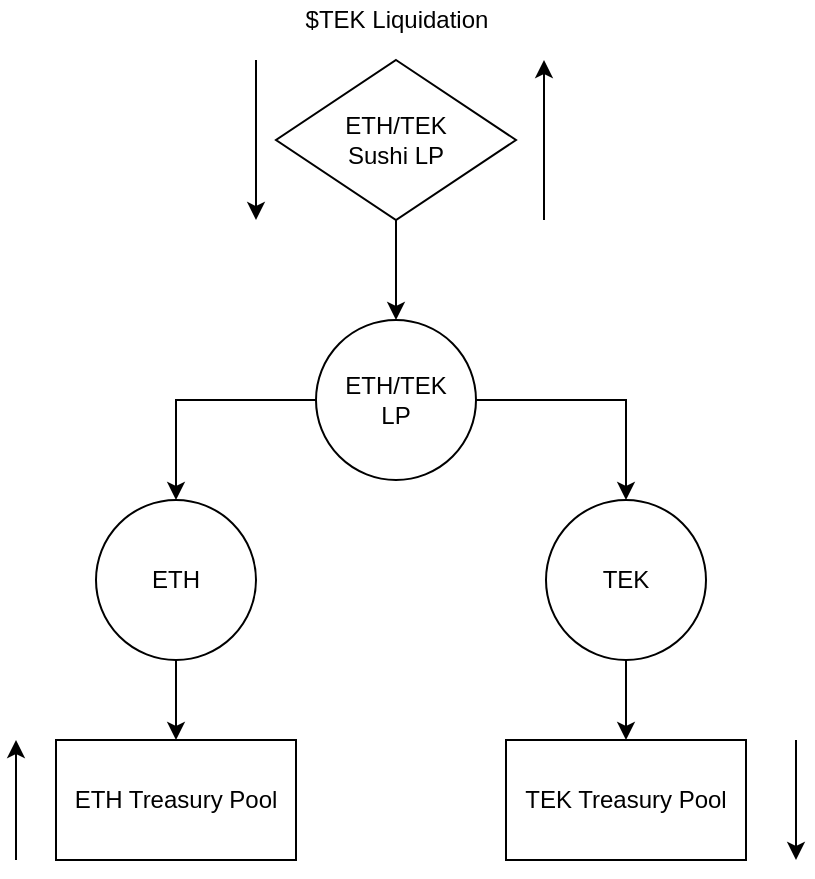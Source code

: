 <mxfile version="15.0.6" type="github">
  <diagram id="Lt5d1Jk3WITf66Sj225D" name="Page-1">
    <mxGraphModel dx="1422" dy="794" grid="1" gridSize="10" guides="1" tooltips="1" connect="1" arrows="1" fold="1" page="1" pageScale="1" pageWidth="850" pageHeight="1100" math="0" shadow="0">
      <root>
        <mxCell id="0" />
        <mxCell id="1" parent="0" />
        <mxCell id="p8ouwrn4z9fZp3xGVTwj-5" style="edgeStyle=orthogonalEdgeStyle;rounded=0;orthogonalLoop=1;jettySize=auto;html=1;entryX=0.5;entryY=0;entryDx=0;entryDy=0;" edge="1" parent="1" source="p8ouwrn4z9fZp3xGVTwj-1" target="p8ouwrn4z9fZp3xGVTwj-4">
          <mxGeometry relative="1" as="geometry" />
        </mxCell>
        <mxCell id="p8ouwrn4z9fZp3xGVTwj-1" value="ETH/TEK&lt;br&gt;Sushi LP" style="rhombus;whiteSpace=wrap;html=1;" vertex="1" parent="1">
          <mxGeometry x="290" y="40" width="120" height="80" as="geometry" />
        </mxCell>
        <mxCell id="p8ouwrn4z9fZp3xGVTwj-2" value="" style="endArrow=classic;html=1;" edge="1" parent="1">
          <mxGeometry width="50" height="50" relative="1" as="geometry">
            <mxPoint x="424" y="120" as="sourcePoint" />
            <mxPoint x="424" y="40" as="targetPoint" />
            <Array as="points">
              <mxPoint x="424" y="75" />
            </Array>
          </mxGeometry>
        </mxCell>
        <mxCell id="p8ouwrn4z9fZp3xGVTwj-3" value="" style="endArrow=classic;html=1;" edge="1" parent="1">
          <mxGeometry width="50" height="50" relative="1" as="geometry">
            <mxPoint x="280" y="40" as="sourcePoint" />
            <mxPoint x="280" y="120" as="targetPoint" />
          </mxGeometry>
        </mxCell>
        <mxCell id="p8ouwrn4z9fZp3xGVTwj-8" style="edgeStyle=orthogonalEdgeStyle;rounded=0;orthogonalLoop=1;jettySize=auto;html=1;entryX=0.5;entryY=0;entryDx=0;entryDy=0;" edge="1" parent="1" source="p8ouwrn4z9fZp3xGVTwj-4" target="p8ouwrn4z9fZp3xGVTwj-6">
          <mxGeometry relative="1" as="geometry" />
        </mxCell>
        <mxCell id="p8ouwrn4z9fZp3xGVTwj-9" style="edgeStyle=orthogonalEdgeStyle;rounded=0;orthogonalLoop=1;jettySize=auto;html=1;" edge="1" parent="1" source="p8ouwrn4z9fZp3xGVTwj-4" target="p8ouwrn4z9fZp3xGVTwj-7">
          <mxGeometry relative="1" as="geometry" />
        </mxCell>
        <mxCell id="p8ouwrn4z9fZp3xGVTwj-4" value="ETH/TEK&lt;br&gt;LP" style="ellipse;whiteSpace=wrap;html=1;aspect=fixed;" vertex="1" parent="1">
          <mxGeometry x="310" y="170" width="80" height="80" as="geometry" />
        </mxCell>
        <mxCell id="p8ouwrn4z9fZp3xGVTwj-14" style="edgeStyle=orthogonalEdgeStyle;rounded=0;orthogonalLoop=1;jettySize=auto;html=1;entryX=0.5;entryY=0;entryDx=0;entryDy=0;" edge="1" parent="1" source="p8ouwrn4z9fZp3xGVTwj-6" target="p8ouwrn4z9fZp3xGVTwj-11">
          <mxGeometry relative="1" as="geometry" />
        </mxCell>
        <mxCell id="p8ouwrn4z9fZp3xGVTwj-6" value="ETH" style="ellipse;whiteSpace=wrap;html=1;aspect=fixed;" vertex="1" parent="1">
          <mxGeometry x="200" y="260" width="80" height="80" as="geometry" />
        </mxCell>
        <mxCell id="p8ouwrn4z9fZp3xGVTwj-13" style="edgeStyle=orthogonalEdgeStyle;rounded=0;orthogonalLoop=1;jettySize=auto;html=1;entryX=0.5;entryY=0;entryDx=0;entryDy=0;" edge="1" parent="1" source="p8ouwrn4z9fZp3xGVTwj-7" target="p8ouwrn4z9fZp3xGVTwj-12">
          <mxGeometry relative="1" as="geometry" />
        </mxCell>
        <mxCell id="p8ouwrn4z9fZp3xGVTwj-7" value="TEK" style="ellipse;whiteSpace=wrap;html=1;aspect=fixed;" vertex="1" parent="1">
          <mxGeometry x="425" y="260" width="80" height="80" as="geometry" />
        </mxCell>
        <mxCell id="p8ouwrn4z9fZp3xGVTwj-11" value="ETH Treasury Pool" style="rounded=0;whiteSpace=wrap;html=1;" vertex="1" parent="1">
          <mxGeometry x="180" y="380" width="120" height="60" as="geometry" />
        </mxCell>
        <mxCell id="p8ouwrn4z9fZp3xGVTwj-12" value="TEK Treasury Pool" style="rounded=0;whiteSpace=wrap;html=1;" vertex="1" parent="1">
          <mxGeometry x="405" y="380" width="120" height="60" as="geometry" />
        </mxCell>
        <mxCell id="p8ouwrn4z9fZp3xGVTwj-17" value="" style="endArrow=classic;html=1;" edge="1" parent="1">
          <mxGeometry width="50" height="50" relative="1" as="geometry">
            <mxPoint x="160" y="440" as="sourcePoint" />
            <mxPoint x="160" y="380" as="targetPoint" />
          </mxGeometry>
        </mxCell>
        <mxCell id="p8ouwrn4z9fZp3xGVTwj-18" value="" style="endArrow=classic;html=1;" edge="1" parent="1">
          <mxGeometry width="50" height="50" relative="1" as="geometry">
            <mxPoint x="550" y="380" as="sourcePoint" />
            <mxPoint x="550" y="440" as="targetPoint" />
            <Array as="points" />
          </mxGeometry>
        </mxCell>
        <mxCell id="p8ouwrn4z9fZp3xGVTwj-19" value="$TEK Liquidation" style="text;html=1;align=center;verticalAlign=middle;resizable=0;points=[];autosize=1;strokeColor=none;fillColor=none;" vertex="1" parent="1">
          <mxGeometry x="295" y="10" width="110" height="20" as="geometry" />
        </mxCell>
      </root>
    </mxGraphModel>
  </diagram>
</mxfile>
